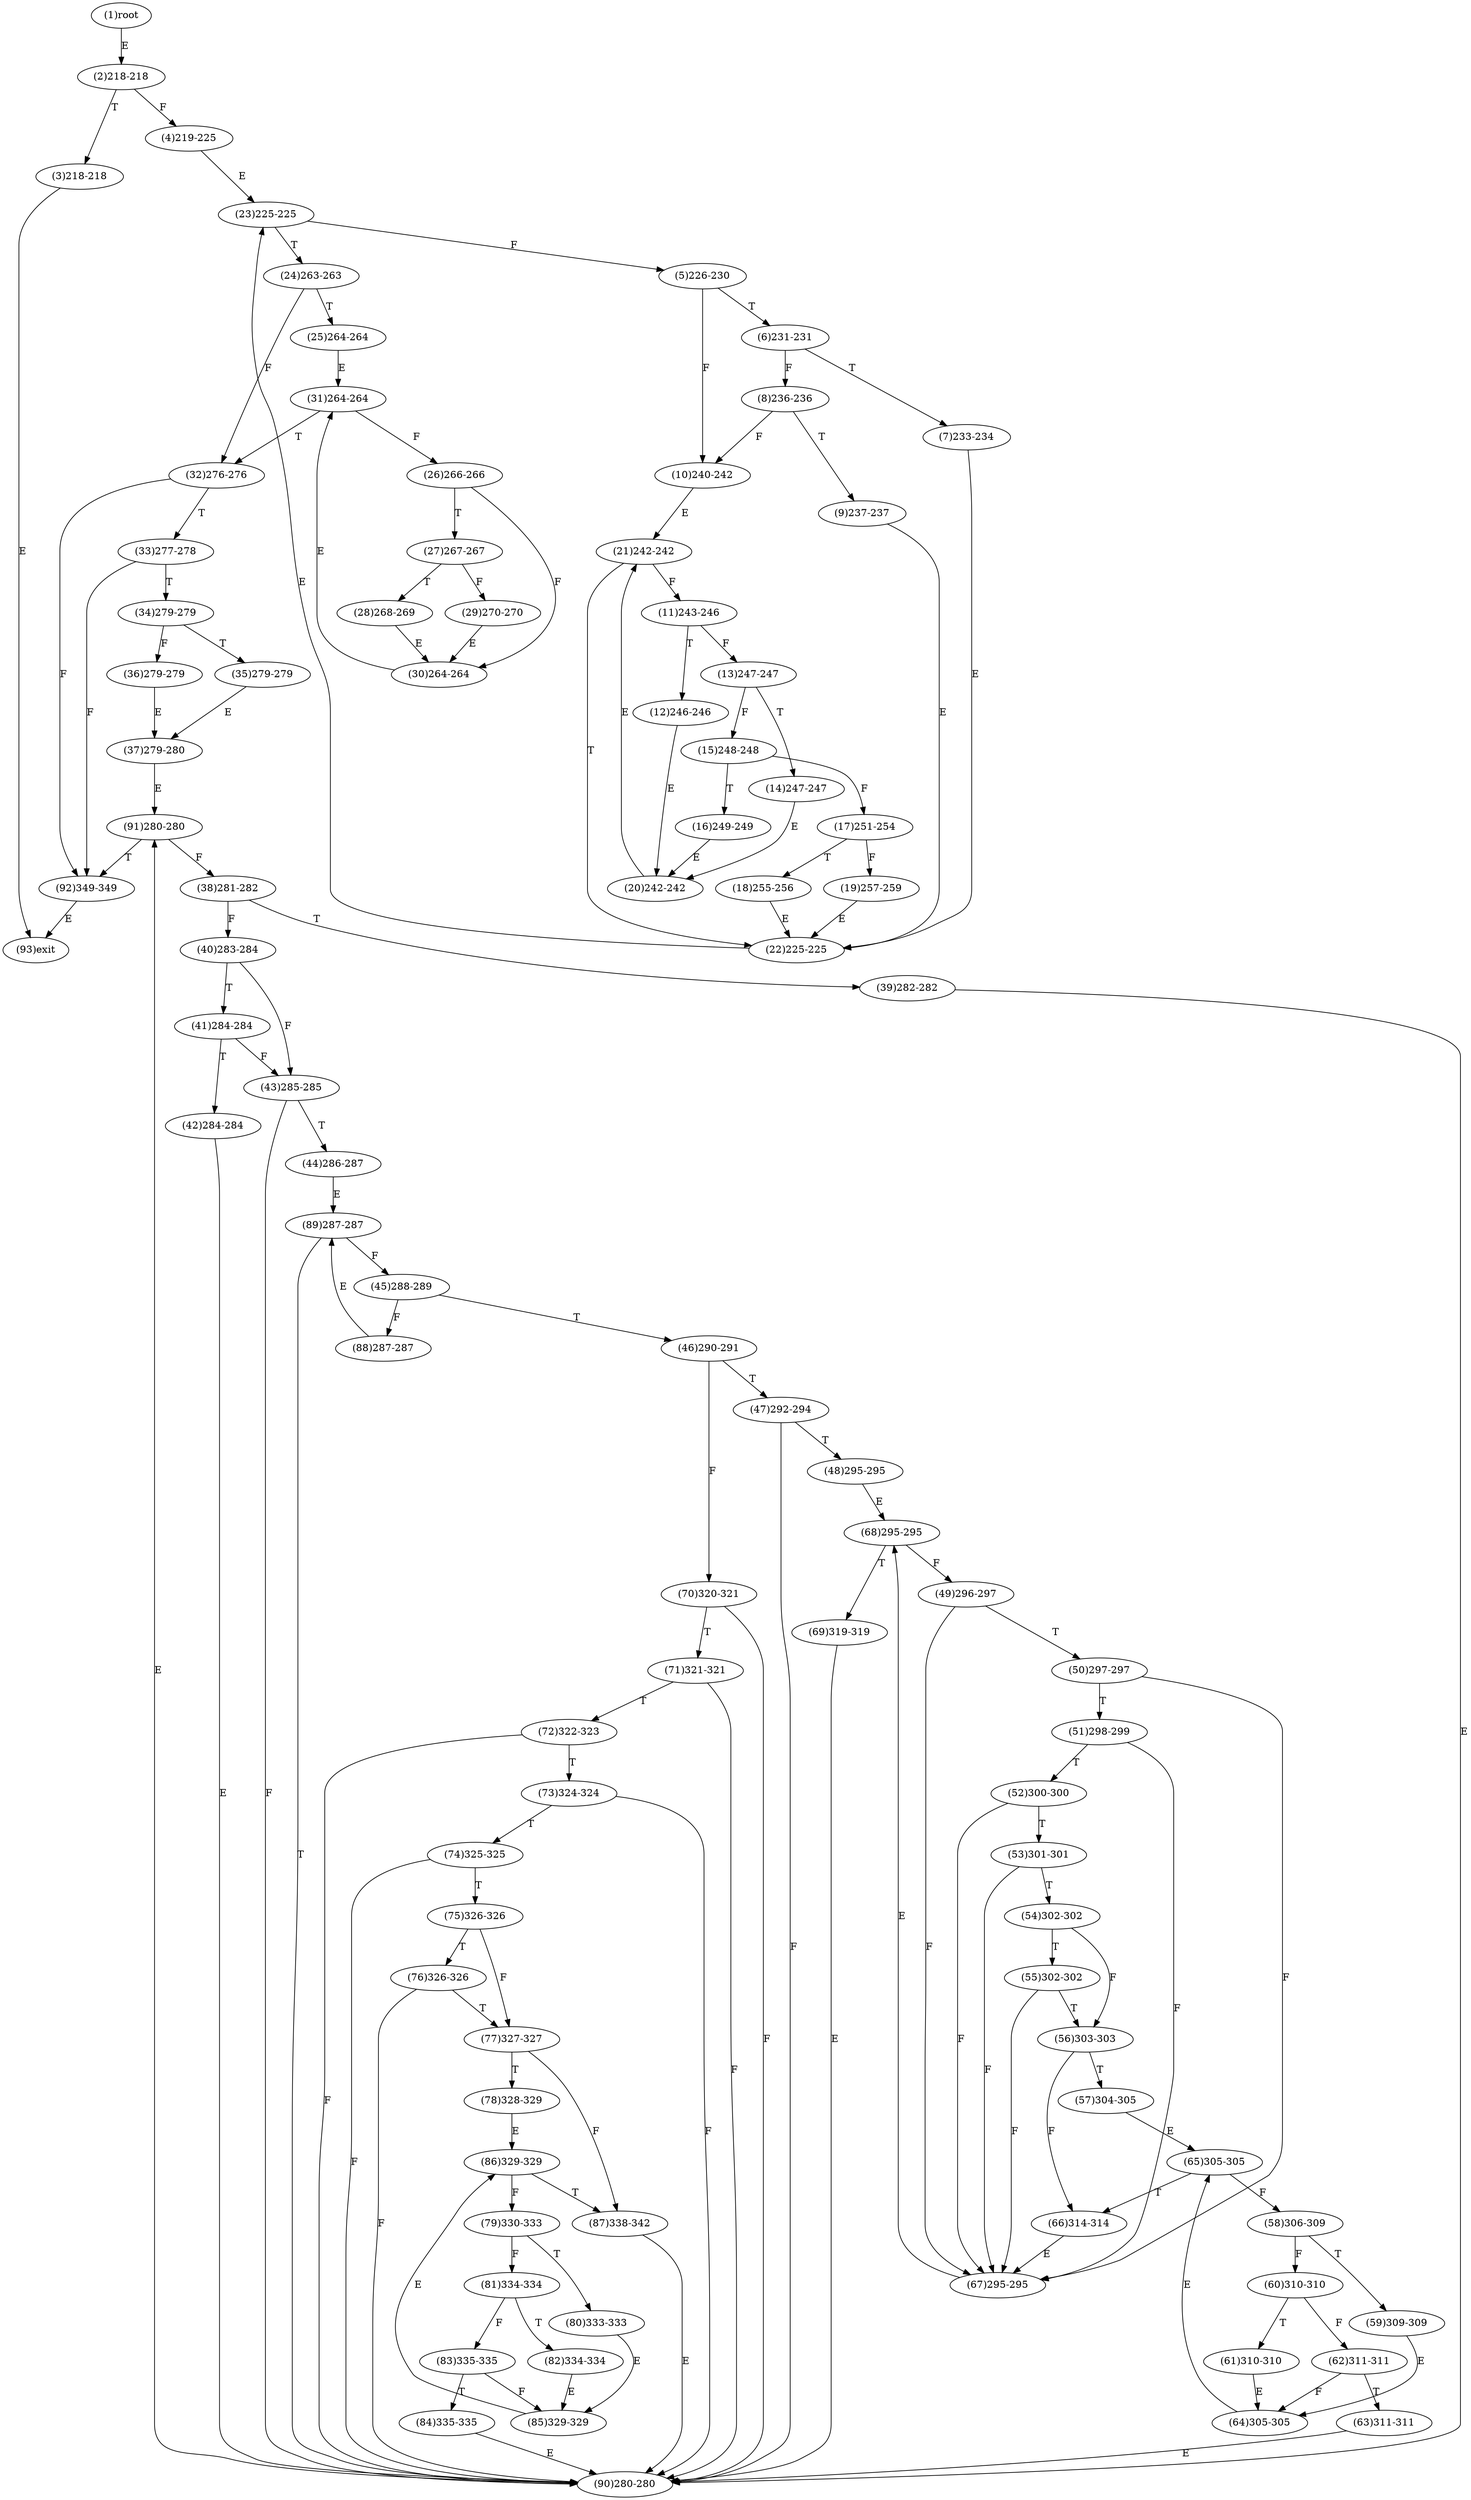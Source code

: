 digraph "" { 
1[ label="(1)root"];
2[ label="(2)218-218"];
3[ label="(3)218-218"];
4[ label="(4)219-225"];
5[ label="(5)226-230"];
6[ label="(6)231-231"];
7[ label="(7)233-234"];
8[ label="(8)236-236"];
9[ label="(9)237-237"];
10[ label="(10)240-242"];
11[ label="(11)243-246"];
12[ label="(12)246-246"];
13[ label="(13)247-247"];
14[ label="(14)247-247"];
15[ label="(15)248-248"];
17[ label="(17)251-254"];
16[ label="(16)249-249"];
19[ label="(19)257-259"];
18[ label="(18)255-256"];
21[ label="(21)242-242"];
20[ label="(20)242-242"];
23[ label="(23)225-225"];
22[ label="(22)225-225"];
25[ label="(25)264-264"];
24[ label="(24)263-263"];
27[ label="(27)267-267"];
26[ label="(26)266-266"];
29[ label="(29)270-270"];
28[ label="(28)268-269"];
31[ label="(31)264-264"];
30[ label="(30)264-264"];
34[ label="(34)279-279"];
35[ label="(35)279-279"];
32[ label="(32)276-276"];
33[ label="(33)277-278"];
38[ label="(38)281-282"];
39[ label="(39)282-282"];
36[ label="(36)279-279"];
37[ label="(37)279-280"];
42[ label="(42)284-284"];
43[ label="(43)285-285"];
40[ label="(40)283-284"];
41[ label="(41)284-284"];
46[ label="(46)290-291"];
47[ label="(47)292-294"];
44[ label="(44)286-287"];
45[ label="(45)288-289"];
51[ label="(51)298-299"];
50[ label="(50)297-297"];
49[ label="(49)296-297"];
48[ label="(48)295-295"];
55[ label="(55)302-302"];
54[ label="(54)302-302"];
53[ label="(53)301-301"];
52[ label="(52)300-300"];
59[ label="(59)309-309"];
58[ label="(58)306-309"];
57[ label="(57)304-305"];
56[ label="(56)303-303"];
63[ label="(63)311-311"];
62[ label="(62)311-311"];
61[ label="(61)310-310"];
60[ label="(60)310-310"];
68[ label="(68)295-295"];
69[ label="(69)319-319"];
70[ label="(70)320-321"];
71[ label="(71)321-321"];
64[ label="(64)305-305"];
65[ label="(65)305-305"];
66[ label="(66)314-314"];
67[ label="(67)295-295"];
76[ label="(76)326-326"];
77[ label="(77)327-327"];
78[ label="(78)328-329"];
79[ label="(79)330-333"];
72[ label="(72)322-323"];
73[ label="(73)324-324"];
74[ label="(74)325-325"];
75[ label="(75)326-326"];
85[ label="(85)329-329"];
84[ label="(84)335-335"];
87[ label="(87)338-342"];
86[ label="(86)329-329"];
81[ label="(81)334-334"];
80[ label="(80)333-333"];
83[ label="(83)335-335"];
82[ label="(82)334-334"];
93[ label="(93)exit"];
92[ label="(92)349-349"];
89[ label="(89)287-287"];
88[ label="(88)287-287"];
91[ label="(91)280-280"];
90[ label="(90)280-280"];
1->2[ label="E"];
2->4[ label="F"];
2->3[ label="T"];
3->93[ label="E"];
4->23[ label="E"];
5->10[ label="F"];
5->6[ label="T"];
6->8[ label="F"];
6->7[ label="T"];
7->22[ label="E"];
8->10[ label="F"];
8->9[ label="T"];
9->22[ label="E"];
10->21[ label="E"];
11->13[ label="F"];
11->12[ label="T"];
12->20[ label="E"];
13->15[ label="F"];
13->14[ label="T"];
14->20[ label="E"];
15->17[ label="F"];
15->16[ label="T"];
16->20[ label="E"];
17->19[ label="F"];
17->18[ label="T"];
18->22[ label="E"];
19->22[ label="E"];
20->21[ label="E"];
21->11[ label="F"];
21->22[ label="T"];
22->23[ label="E"];
23->5[ label="F"];
23->24[ label="T"];
24->32[ label="F"];
24->25[ label="T"];
25->31[ label="E"];
26->30[ label="F"];
26->27[ label="T"];
27->29[ label="F"];
27->28[ label="T"];
28->30[ label="E"];
29->30[ label="E"];
30->31[ label="E"];
31->26[ label="F"];
31->32[ label="T"];
32->92[ label="F"];
32->33[ label="T"];
33->92[ label="F"];
33->34[ label="T"];
34->36[ label="F"];
34->35[ label="T"];
35->37[ label="E"];
36->37[ label="E"];
37->91[ label="E"];
38->40[ label="F"];
38->39[ label="T"];
39->90[ label="E"];
40->43[ label="F"];
40->41[ label="T"];
41->43[ label="F"];
41->42[ label="T"];
42->90[ label="E"];
43->90[ label="F"];
43->44[ label="T"];
44->89[ label="E"];
45->88[ label="F"];
45->46[ label="T"];
46->70[ label="F"];
46->47[ label="T"];
47->90[ label="F"];
47->48[ label="T"];
48->68[ label="E"];
49->67[ label="F"];
49->50[ label="T"];
50->67[ label="F"];
50->51[ label="T"];
51->67[ label="F"];
51->52[ label="T"];
52->67[ label="F"];
52->53[ label="T"];
53->67[ label="F"];
53->54[ label="T"];
54->56[ label="F"];
54->55[ label="T"];
55->67[ label="F"];
55->56[ label="T"];
56->66[ label="F"];
56->57[ label="T"];
57->65[ label="E"];
58->60[ label="F"];
58->59[ label="T"];
59->64[ label="E"];
60->62[ label="F"];
60->61[ label="T"];
61->64[ label="E"];
62->64[ label="F"];
62->63[ label="T"];
63->90[ label="E"];
64->65[ label="E"];
65->58[ label="F"];
65->66[ label="T"];
66->67[ label="E"];
67->68[ label="E"];
68->49[ label="F"];
68->69[ label="T"];
69->90[ label="E"];
70->90[ label="F"];
70->71[ label="T"];
71->90[ label="F"];
71->72[ label="T"];
72->90[ label="F"];
72->73[ label="T"];
73->90[ label="F"];
73->74[ label="T"];
74->90[ label="F"];
74->75[ label="T"];
75->77[ label="F"];
75->76[ label="T"];
76->90[ label="F"];
76->77[ label="T"];
77->87[ label="F"];
77->78[ label="T"];
78->86[ label="E"];
79->81[ label="F"];
79->80[ label="T"];
80->85[ label="E"];
81->83[ label="F"];
81->82[ label="T"];
82->85[ label="E"];
83->85[ label="F"];
83->84[ label="T"];
84->90[ label="E"];
85->86[ label="E"];
86->79[ label="F"];
86->87[ label="T"];
87->90[ label="E"];
88->89[ label="E"];
89->45[ label="F"];
89->90[ label="T"];
90->91[ label="E"];
91->38[ label="F"];
91->92[ label="T"];
92->93[ label="E"];
}